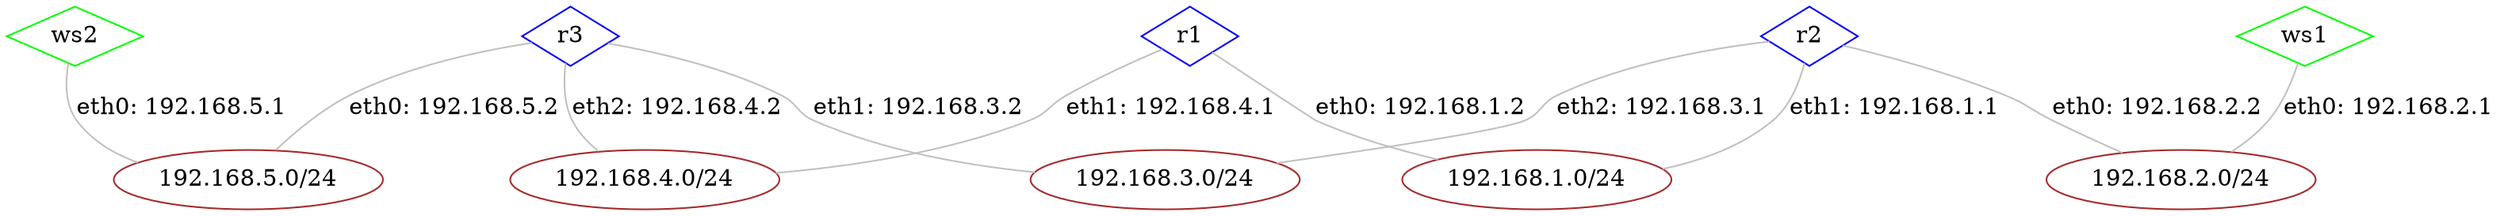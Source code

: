 graph G {
edge [len=1.5];
node [shape=diamond, color="green"];
r1 [color="blue"];
r2 [color="blue"];
r3 [color="blue"];
ws1;
ws2;
node [shape=ellipse, color="brown"];
lan2 [label="192.168.2.0/24"];
lan5 [label="192.168.5.0/24"];
lan4 [label="192.168.4.0/24"];
lan1 [label="192.168.1.0/24"];
lan3 [label="192.168.3.0/24"];
lan1 [label="192.168.1.0/24"];
lan2 [label="192.168.2.0/24"];
lan4 [label="192.168.4.0/24"];
lan3 [label="192.168.3.0/24"];
lan5 [label="192.168.5.0/24"];
r1 -- lan4 [label="eth1: 192.168.4.1", color="gray"];
r1 -- lan1 [label="eth0: 192.168.1.2", color="gray"];
r2 -- lan3 [label="eth2: 192.168.3.1", color="gray"];
r2 -- lan1 [label="eth1: 192.168.1.1", color="gray"];
r2 -- lan2 [label="eth0: 192.168.2.2", color="gray"];
r3 -- lan4 [label="eth2: 192.168.4.2", color="gray"];
r3 -- lan3 [label="eth1: 192.168.3.2", color="gray"];
r3 -- lan5 [label="eth0: 192.168.5.2", color="gray"];
ws1 -- lan2 [label="eth0: 192.168.2.1", color="gray"];
ws2 -- lan5 [label="eth0: 192.168.5.1", color="gray"];
}

